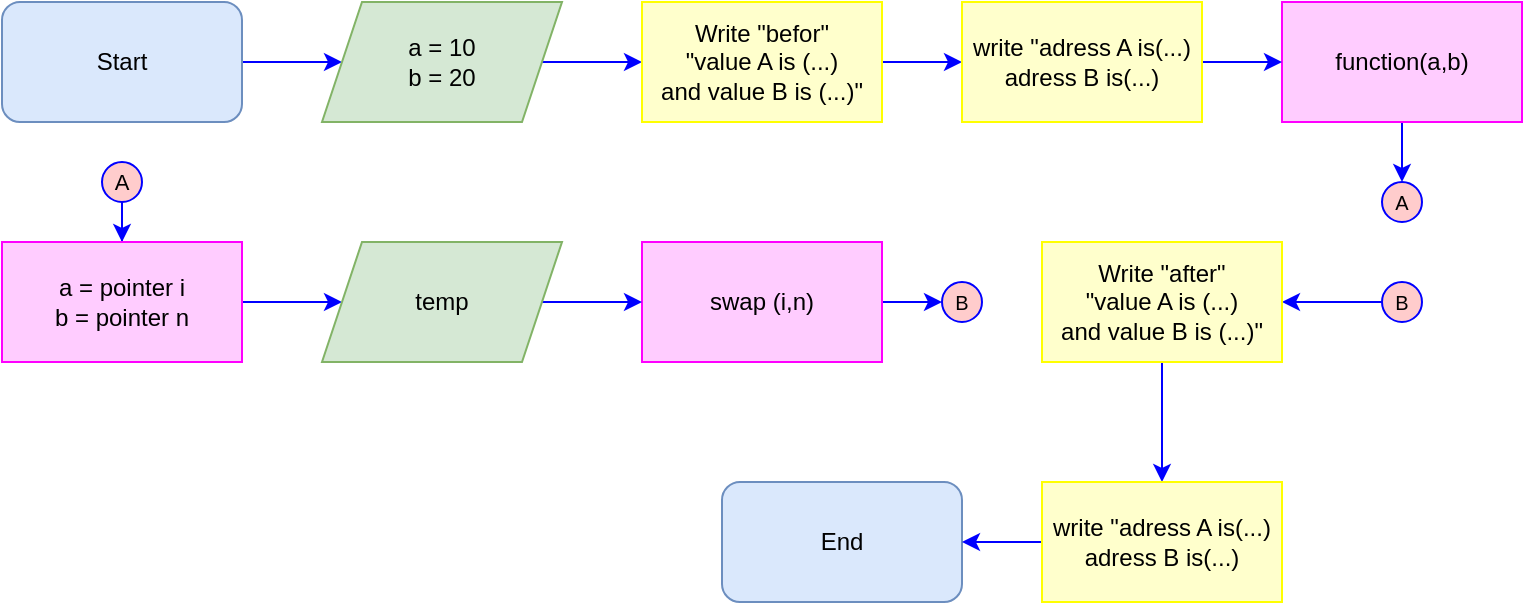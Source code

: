 <mxfile version="20.6.0" type="device"><diagram id="GU_egi--gNR71cNjjw7K" name="หน้า-1"><mxGraphModel dx="614" dy="685" grid="1" gridSize="10" guides="1" tooltips="1" connect="1" arrows="1" fold="1" page="1" pageScale="1" pageWidth="827" pageHeight="1169" math="0" shadow="0"><root><mxCell id="0"/><mxCell id="1" parent="0"/><mxCell id="JDEgwbS9gVhzQcdF4mBM-7" style="edgeStyle=orthogonalEdgeStyle;shape=connector;rounded=0;orthogonalLoop=1;jettySize=auto;html=1;labelBackgroundColor=default;strokeColor=#0000FF;fontFamily=Helvetica;fontSize=10;fontColor=#0000FF;endArrow=classic;" parent="1" source="3kbfPJICYh6IDhDmhpvJ-2" target="3kbfPJICYh6IDhDmhpvJ-4" edge="1"><mxGeometry relative="1" as="geometry"/></mxCell><mxCell id="3kbfPJICYh6IDhDmhpvJ-2" value="Start" style="rounded=1;whiteSpace=wrap;html=1;fillColor=#dae8fc;strokeColor=#6c8ebf;" parent="1" vertex="1"><mxGeometry x="40" y="40" width="120" height="60" as="geometry"/></mxCell><mxCell id="r-CxnwtgwWSiGHG1ReEw-1" style="edgeStyle=orthogonalEdgeStyle;shape=connector;rounded=0;orthogonalLoop=1;jettySize=auto;html=1;labelBackgroundColor=default;strokeColor=#0000FF;fontFamily=Helvetica;fontSize=10;fontColor=#0000FF;endArrow=classic;" parent="1" source="3kbfPJICYh6IDhDmhpvJ-4" target="JDEgwbS9gVhzQcdF4mBM-19" edge="1"><mxGeometry relative="1" as="geometry"/></mxCell><mxCell id="3kbfPJICYh6IDhDmhpvJ-4" value="a = 10&lt;br&gt;b = 20" style="shape=parallelogram;perimeter=parallelogramPerimeter;whiteSpace=wrap;html=1;fixedSize=1;fillColor=#d5e8d4;strokeColor=#82b366;" parent="1" vertex="1"><mxGeometry x="200" y="40" width="120" height="60" as="geometry"/></mxCell><mxCell id="FoLbMxyrFCu7v6io17kJ-6" style="edgeStyle=orthogonalEdgeStyle;shape=connector;rounded=0;orthogonalLoop=1;jettySize=auto;html=1;labelBackgroundColor=default;strokeColor=#0000FF;fontFamily=Helvetica;fontSize=10;fontColor=#0000FF;endArrow=classic;" edge="1" parent="1" source="JDEgwbS9gVhzQcdF4mBM-1" target="JDEgwbS9gVhzQcdF4mBM-14"><mxGeometry relative="1" as="geometry"/></mxCell><mxCell id="JDEgwbS9gVhzQcdF4mBM-1" value="A" style="ellipse;whiteSpace=wrap;html=1;aspect=fixed;fillColor=#FFCCCC;strokeColor=#0000FF;labelBackgroundColor=none;endArrow=classic;fontSize=11;rounded=0;" parent="1" vertex="1"><mxGeometry x="90" y="120" width="20" height="20" as="geometry"/></mxCell><mxCell id="FoLbMxyrFCu7v6io17kJ-10" style="edgeStyle=orthogonalEdgeStyle;shape=connector;rounded=0;orthogonalLoop=1;jettySize=auto;html=1;labelBackgroundColor=default;strokeColor=#0000FF;fontFamily=Helvetica;fontSize=10;fontColor=#0000FF;endArrow=classic;" edge="1" parent="1" source="JDEgwbS9gVhzQcdF4mBM-14" target="FoLbMxyrFCu7v6io17kJ-9"><mxGeometry relative="1" as="geometry"/></mxCell><mxCell id="JDEgwbS9gVhzQcdF4mBM-14" value="a = pointer i&lt;br&gt;b = pointer n" style="rounded=0;whiteSpace=wrap;html=1;fillColor=#FFCCFF;strokeColor=#FF00FF;" parent="1" vertex="1"><mxGeometry x="40" y="160" width="120" height="60" as="geometry"/></mxCell><mxCell id="JDEgwbS9gVhzQcdF4mBM-16" value="&lt;font style=&quot;font-size: 10px;&quot;&gt;B&lt;/font&gt;" style="ellipse;whiteSpace=wrap;html=1;aspect=fixed;fillColor=#FFCCCC;strokeColor=#0000FF;labelBackgroundColor=none;endArrow=classic;fontSize=11;rounded=0;" parent="1" vertex="1"><mxGeometry x="510" y="180" width="20" height="20" as="geometry"/></mxCell><mxCell id="FoLbMxyrFCu7v6io17kJ-2" value="" style="edgeStyle=orthogonalEdgeStyle;shape=connector;rounded=0;orthogonalLoop=1;jettySize=auto;html=1;labelBackgroundColor=default;strokeColor=#0000FF;fontFamily=Helvetica;fontSize=10;fontColor=#0000FF;endArrow=classic;" edge="1" parent="1" source="JDEgwbS9gVhzQcdF4mBM-19" target="FoLbMxyrFCu7v6io17kJ-1"><mxGeometry relative="1" as="geometry"/></mxCell><mxCell id="JDEgwbS9gVhzQcdF4mBM-19" value="Write &quot;befor&quot;&lt;br&gt;&quot;value A is (...)&lt;br&gt;and value B is&amp;nbsp;(...)&quot;" style="rounded=0;whiteSpace=wrap;html=1;fillColor=#FFFFCC;strokeColor=#FFFF00;" parent="1" vertex="1"><mxGeometry x="360" y="40" width="120" height="60" as="geometry"/></mxCell><mxCell id="JDEgwbS9gVhzQcdF4mBM-21" value="End" style="rounded=1;whiteSpace=wrap;html=1;fillColor=#dae8fc;strokeColor=#6c8ebf;" parent="1" vertex="1"><mxGeometry x="400" y="280" width="120" height="60" as="geometry"/></mxCell><mxCell id="FoLbMxyrFCu7v6io17kJ-5" style="edgeStyle=orthogonalEdgeStyle;shape=connector;rounded=0;orthogonalLoop=1;jettySize=auto;html=1;labelBackgroundColor=default;strokeColor=#0000FF;fontFamily=Helvetica;fontSize=10;fontColor=#0000FF;endArrow=classic;" edge="1" parent="1" source="r-CxnwtgwWSiGHG1ReEw-2" target="r-CxnwtgwWSiGHG1ReEw-4"><mxGeometry relative="1" as="geometry"/></mxCell><mxCell id="r-CxnwtgwWSiGHG1ReEw-2" value="function(a,b)" style="rounded=0;whiteSpace=wrap;html=1;fillColor=#FFCCFF;strokeColor=#FF00FF;" parent="1" vertex="1"><mxGeometry x="680" y="40" width="120" height="60" as="geometry"/></mxCell><mxCell id="r-CxnwtgwWSiGHG1ReEw-4" value="&lt;font style=&quot;font-size: 10px;&quot;&gt;A&lt;/font&gt;" style="ellipse;whiteSpace=wrap;html=1;aspect=fixed;fillColor=#FFCCCC;strokeColor=#0000FF;labelBackgroundColor=none;endArrow=classic;fontSize=11;rounded=0;" parent="1" vertex="1"><mxGeometry x="730" y="130" width="20" height="20" as="geometry"/></mxCell><mxCell id="r-CxnwtgwWSiGHG1ReEw-12" style="edgeStyle=orthogonalEdgeStyle;shape=connector;rounded=0;orthogonalLoop=1;jettySize=auto;html=1;labelBackgroundColor=default;strokeColor=#0000FF;fontFamily=Helvetica;fontSize=10;fontColor=#0000FF;endArrow=classic;" parent="1" source="r-CxnwtgwWSiGHG1ReEw-10" target="r-CxnwtgwWSiGHG1ReEw-11" edge="1"><mxGeometry relative="1" as="geometry"/></mxCell><mxCell id="r-CxnwtgwWSiGHG1ReEw-10" value="&lt;font style=&quot;font-size: 10px;&quot;&gt;B&lt;/font&gt;" style="ellipse;whiteSpace=wrap;html=1;aspect=fixed;fillColor=#FFCCCC;strokeColor=#0000FF;labelBackgroundColor=none;endArrow=classic;fontSize=11;rounded=0;" parent="1" vertex="1"><mxGeometry x="730" y="180" width="20" height="20" as="geometry"/></mxCell><mxCell id="FoLbMxyrFCu7v6io17kJ-14" style="edgeStyle=orthogonalEdgeStyle;shape=connector;rounded=0;orthogonalLoop=1;jettySize=auto;html=1;labelBackgroundColor=default;strokeColor=#0000FF;fontFamily=Helvetica;fontSize=10;fontColor=#0000FF;endArrow=classic;" edge="1" parent="1" source="r-CxnwtgwWSiGHG1ReEw-11" target="FoLbMxyrFCu7v6io17kJ-13"><mxGeometry relative="1" as="geometry"/></mxCell><mxCell id="r-CxnwtgwWSiGHG1ReEw-11" value="Write &quot;after&quot;&lt;br&gt;&quot;value A is (...)&lt;br&gt;and value B is&amp;nbsp;(...)&quot;" style="rounded=0;whiteSpace=wrap;html=1;fillColor=#FFFFCC;strokeColor=#FFFF00;" parent="1" vertex="1"><mxGeometry x="560" y="160" width="120" height="60" as="geometry"/></mxCell><mxCell id="FoLbMxyrFCu7v6io17kJ-4" style="edgeStyle=orthogonalEdgeStyle;shape=connector;rounded=0;orthogonalLoop=1;jettySize=auto;html=1;labelBackgroundColor=default;strokeColor=#0000FF;fontFamily=Helvetica;fontSize=10;fontColor=#0000FF;endArrow=classic;" edge="1" parent="1" source="FoLbMxyrFCu7v6io17kJ-1" target="r-CxnwtgwWSiGHG1ReEw-2"><mxGeometry relative="1" as="geometry"/></mxCell><mxCell id="FoLbMxyrFCu7v6io17kJ-1" value="write &quot;adress A is(...)&lt;br&gt;adress B is(...)" style="rounded=0;whiteSpace=wrap;html=1;fillColor=#FFFFCC;strokeColor=#FFFF00;" vertex="1" parent="1"><mxGeometry x="520" y="40" width="120" height="60" as="geometry"/></mxCell><mxCell id="FoLbMxyrFCu7v6io17kJ-11" style="edgeStyle=orthogonalEdgeStyle;shape=connector;rounded=0;orthogonalLoop=1;jettySize=auto;html=1;labelBackgroundColor=default;strokeColor=#0000FF;fontFamily=Helvetica;fontSize=10;fontColor=#0000FF;endArrow=classic;" edge="1" parent="1" source="FoLbMxyrFCu7v6io17kJ-7" target="JDEgwbS9gVhzQcdF4mBM-16"><mxGeometry relative="1" as="geometry"/></mxCell><mxCell id="FoLbMxyrFCu7v6io17kJ-7" value="swap (i,n)" style="rounded=0;whiteSpace=wrap;html=1;fillColor=#FFCCFF;strokeColor=#FF00FF;" vertex="1" parent="1"><mxGeometry x="360" y="160" width="120" height="60" as="geometry"/></mxCell><mxCell id="FoLbMxyrFCu7v6io17kJ-12" style="edgeStyle=orthogonalEdgeStyle;shape=connector;rounded=0;orthogonalLoop=1;jettySize=auto;html=1;labelBackgroundColor=default;strokeColor=#0000FF;fontFamily=Helvetica;fontSize=10;fontColor=#0000FF;endArrow=classic;" edge="1" parent="1" source="FoLbMxyrFCu7v6io17kJ-9" target="FoLbMxyrFCu7v6io17kJ-7"><mxGeometry relative="1" as="geometry"/></mxCell><mxCell id="FoLbMxyrFCu7v6io17kJ-9" value="temp" style="shape=parallelogram;perimeter=parallelogramPerimeter;whiteSpace=wrap;html=1;fixedSize=1;fillColor=#d5e8d4;strokeColor=#82b366;" vertex="1" parent="1"><mxGeometry x="200" y="160" width="120" height="60" as="geometry"/></mxCell><mxCell id="FoLbMxyrFCu7v6io17kJ-15" style="edgeStyle=orthogonalEdgeStyle;shape=connector;rounded=0;orthogonalLoop=1;jettySize=auto;html=1;labelBackgroundColor=default;strokeColor=#0000FF;fontFamily=Helvetica;fontSize=10;fontColor=#0000FF;endArrow=classic;" edge="1" parent="1" source="FoLbMxyrFCu7v6io17kJ-13" target="JDEgwbS9gVhzQcdF4mBM-21"><mxGeometry relative="1" as="geometry"/></mxCell><mxCell id="FoLbMxyrFCu7v6io17kJ-13" value="write &quot;adress A is(...)&lt;br&gt;adress B is(...)" style="rounded=0;whiteSpace=wrap;html=1;fillColor=#FFFFCC;strokeColor=#FFFF00;" vertex="1" parent="1"><mxGeometry x="560" y="280" width="120" height="60" as="geometry"/></mxCell></root></mxGraphModel></diagram></mxfile>